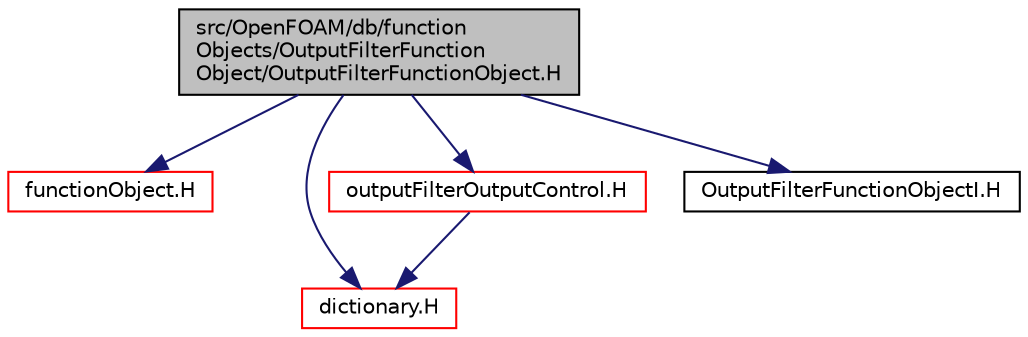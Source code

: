 digraph "src/OpenFOAM/db/functionObjects/OutputFilterFunctionObject/OutputFilterFunctionObject.H"
{
  bgcolor="transparent";
  edge [fontname="Helvetica",fontsize="10",labelfontname="Helvetica",labelfontsize="10"];
  node [fontname="Helvetica",fontsize="10",shape=record];
  Node1 [label="src/OpenFOAM/db/function\lObjects/OutputFilterFunction\lObject/OutputFilterFunctionObject.H",height=0.2,width=0.4,color="black", fillcolor="grey75", style="filled", fontcolor="black"];
  Node1 -> Node2 [color="midnightblue",fontsize="10",style="solid",fontname="Helvetica"];
  Node2 [label="functionObject.H",height=0.2,width=0.4,color="red",URL="$a07892.html"];
  Node1 -> Node3 [color="midnightblue",fontsize="10",style="solid",fontname="Helvetica"];
  Node3 [label="dictionary.H",height=0.2,width=0.4,color="red",URL="$a07847.html"];
  Node1 -> Node4 [color="midnightblue",fontsize="10",style="solid",fontname="Helvetica"];
  Node4 [label="outputFilterOutputControl.H",height=0.2,width=0.4,color="red",URL="$a07908.html"];
  Node4 -> Node3 [color="midnightblue",fontsize="10",style="solid",fontname="Helvetica"];
  Node1 -> Node5 [color="midnightblue",fontsize="10",style="solid",fontname="Helvetica"];
  Node5 [label="OutputFilterFunctionObjectI.H",height=0.2,width=0.4,color="black",URL="$a07906.html"];
}
